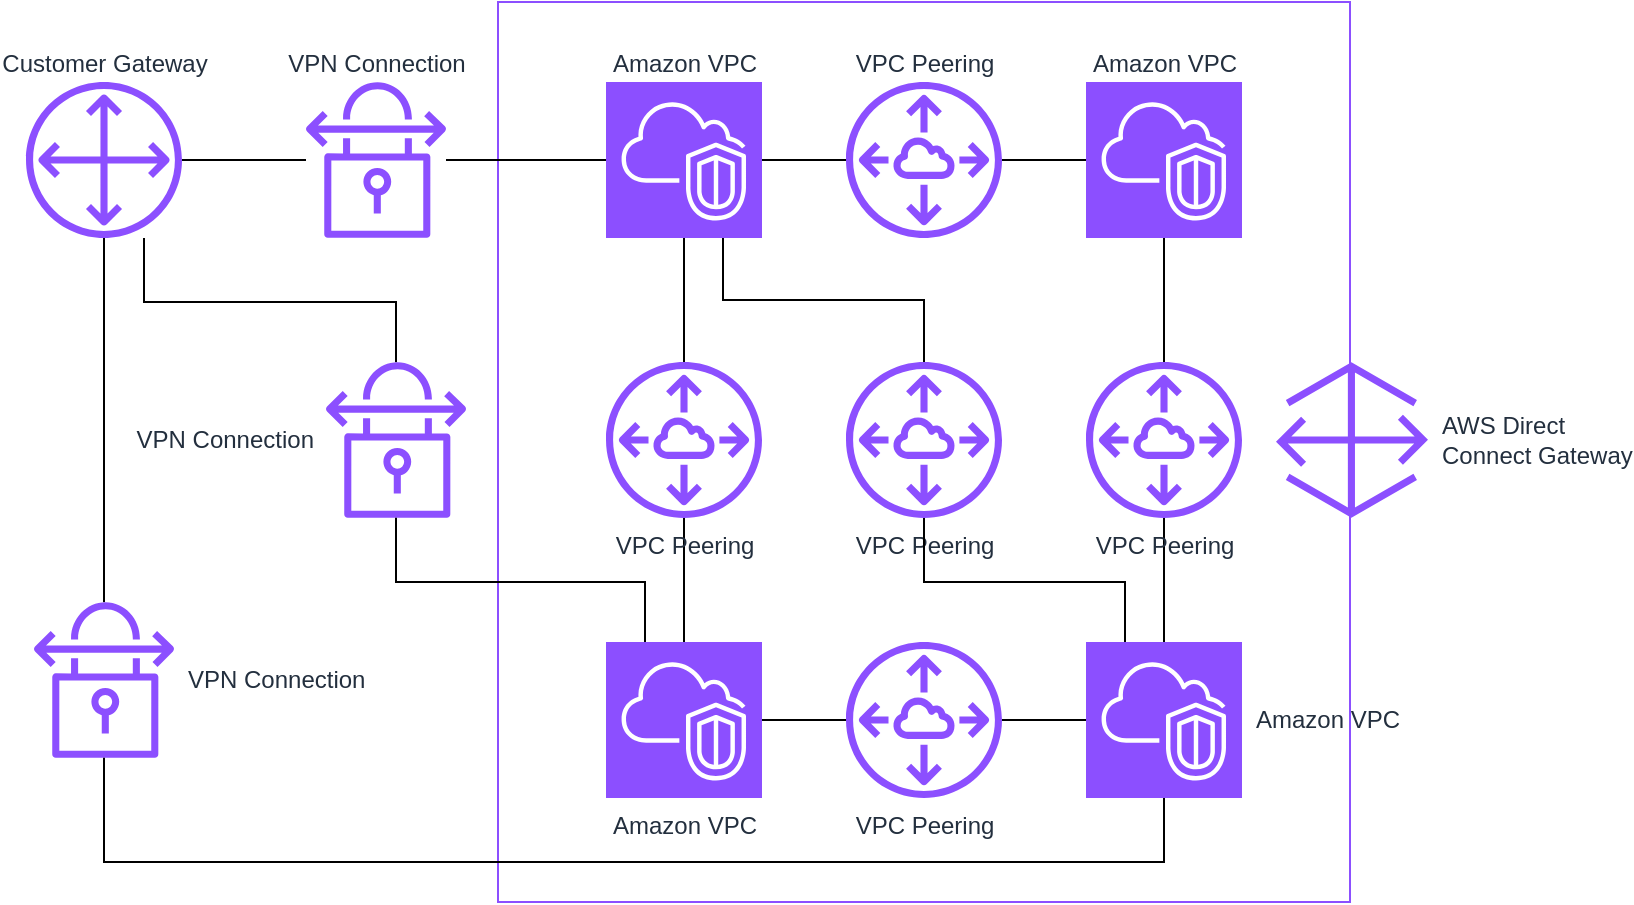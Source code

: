 <mxfile version="26.0.4">
  <diagram name="Page-1" id="gDoYgcQ9Nu7eMfL_YuPT">
    <mxGraphModel dx="1207" dy="1198" grid="1" gridSize="10" guides="1" tooltips="1" connect="1" arrows="1" fold="1" page="1" pageScale="1" pageWidth="850" pageHeight="1100" math="0" shadow="0">
      <root>
        <mxCell id="0" />
        <mxCell id="1" parent="0" />
        <mxCell id="VpSIu1IdcWAd6uE_X6uR-33" value="" style="rounded=0;whiteSpace=wrap;html=1;fillColor=none;strokeColor=#8C4FFF;" vertex="1" parent="1">
          <mxGeometry x="256" y="710" width="426" height="450" as="geometry" />
        </mxCell>
        <mxCell id="VpSIu1IdcWAd6uE_X6uR-48" style="edgeStyle=orthogonalEdgeStyle;rounded=0;orthogonalLoop=1;jettySize=auto;html=1;endArrow=none;endFill=0;" edge="1" parent="1" source="VpSIu1IdcWAd6uE_X6uR-18" target="VpSIu1IdcWAd6uE_X6uR-19">
          <mxGeometry relative="1" as="geometry" />
        </mxCell>
        <mxCell id="VpSIu1IdcWAd6uE_X6uR-50" style="edgeStyle=orthogonalEdgeStyle;rounded=0;orthogonalLoop=1;jettySize=auto;html=1;endArrow=none;endFill=0;" edge="1" parent="1" source="VpSIu1IdcWAd6uE_X6uR-18" target="VpSIu1IdcWAd6uE_X6uR-29">
          <mxGeometry relative="1" as="geometry">
            <Array as="points">
              <mxPoint x="79" y="860" />
              <mxPoint x="205" y="860" />
            </Array>
          </mxGeometry>
        </mxCell>
        <mxCell id="VpSIu1IdcWAd6uE_X6uR-53" style="edgeStyle=orthogonalEdgeStyle;rounded=0;orthogonalLoop=1;jettySize=auto;html=1;endArrow=none;endFill=0;" edge="1" parent="1" source="VpSIu1IdcWAd6uE_X6uR-18" target="VpSIu1IdcWAd6uE_X6uR-30">
          <mxGeometry relative="1" as="geometry" />
        </mxCell>
        <mxCell id="VpSIu1IdcWAd6uE_X6uR-18" value="Customer Gateway" style="sketch=0;outlineConnect=0;fontColor=#232F3E;gradientColor=none;fillColor=#8C4FFF;strokeColor=none;dashed=0;verticalLabelPosition=top;verticalAlign=bottom;align=center;html=1;fontSize=12;fontStyle=0;aspect=fixed;pointerEvents=1;shape=mxgraph.aws4.customer_gateway;labelPosition=center;" vertex="1" parent="1">
          <mxGeometry x="20" y="750" width="78" height="78" as="geometry" />
        </mxCell>
        <mxCell id="VpSIu1IdcWAd6uE_X6uR-49" style="edgeStyle=orthogonalEdgeStyle;rounded=0;orthogonalLoop=1;jettySize=auto;html=1;endArrow=none;endFill=0;" edge="1" parent="1" source="VpSIu1IdcWAd6uE_X6uR-19" target="VpSIu1IdcWAd6uE_X6uR-20">
          <mxGeometry relative="1" as="geometry" />
        </mxCell>
        <mxCell id="VpSIu1IdcWAd6uE_X6uR-19" value="VPN Connection" style="sketch=0;outlineConnect=0;fontColor=#232F3E;gradientColor=none;fillColor=#8C4FFF;strokeColor=none;dashed=0;verticalLabelPosition=top;verticalAlign=bottom;align=center;html=1;fontSize=12;fontStyle=0;aspect=fixed;pointerEvents=1;shape=mxgraph.aws4.vpn_connection;labelPosition=center;spacingRight=0;" vertex="1" parent="1">
          <mxGeometry x="160" y="750" width="70" height="78" as="geometry" />
        </mxCell>
        <mxCell id="VpSIu1IdcWAd6uE_X6uR-36" style="edgeStyle=orthogonalEdgeStyle;rounded=0;orthogonalLoop=1;jettySize=auto;html=1;endArrow=none;endFill=0;" edge="1" parent="1" source="VpSIu1IdcWAd6uE_X6uR-20" target="VpSIu1IdcWAd6uE_X6uR-21">
          <mxGeometry relative="1" as="geometry" />
        </mxCell>
        <mxCell id="VpSIu1IdcWAd6uE_X6uR-46" style="edgeStyle=orthogonalEdgeStyle;rounded=0;orthogonalLoop=1;jettySize=auto;html=1;endArrow=none;endFill=0;" edge="1" parent="1" source="VpSIu1IdcWAd6uE_X6uR-20" target="VpSIu1IdcWAd6uE_X6uR-23">
          <mxGeometry relative="1" as="geometry" />
        </mxCell>
        <mxCell id="VpSIu1IdcWAd6uE_X6uR-47" style="edgeStyle=orthogonalEdgeStyle;rounded=0;orthogonalLoop=1;jettySize=auto;html=1;exitX=0.75;exitY=1;exitDx=0;exitDy=0;exitPerimeter=0;endArrow=none;endFill=0;" edge="1" parent="1" source="VpSIu1IdcWAd6uE_X6uR-20" target="VpSIu1IdcWAd6uE_X6uR-24">
          <mxGeometry relative="1" as="geometry" />
        </mxCell>
        <mxCell id="VpSIu1IdcWAd6uE_X6uR-20" value="Amazon VPC" style="sketch=0;points=[[0,0,0],[0.25,0,0],[0.5,0,0],[0.75,0,0],[1,0,0],[0,1,0],[0.25,1,0],[0.5,1,0],[0.75,1,0],[1,1,0],[0,0.25,0],[0,0.5,0],[0,0.75,0],[1,0.25,0],[1,0.5,0],[1,0.75,0]];outlineConnect=0;fontColor=#232F3E;fillColor=#8C4FFF;strokeColor=#ffffff;dashed=0;verticalLabelPosition=top;verticalAlign=bottom;align=center;html=1;fontSize=12;fontStyle=0;aspect=fixed;shape=mxgraph.aws4.resourceIcon;resIcon=mxgraph.aws4.vpc;labelPosition=center;" vertex="1" parent="1">
          <mxGeometry x="310" y="750" width="78" height="78" as="geometry" />
        </mxCell>
        <mxCell id="VpSIu1IdcWAd6uE_X6uR-37" style="edgeStyle=orthogonalEdgeStyle;rounded=0;orthogonalLoop=1;jettySize=auto;html=1;endArrow=none;endFill=0;" edge="1" parent="1" source="VpSIu1IdcWAd6uE_X6uR-21" target="VpSIu1IdcWAd6uE_X6uR-22">
          <mxGeometry relative="1" as="geometry" />
        </mxCell>
        <mxCell id="VpSIu1IdcWAd6uE_X6uR-21" value="VPC Peering" style="sketch=0;outlineConnect=0;fontColor=#232F3E;gradientColor=none;fillColor=#8C4FFF;strokeColor=none;dashed=0;verticalLabelPosition=top;verticalAlign=bottom;align=center;html=1;fontSize=12;fontStyle=0;aspect=fixed;pointerEvents=1;shape=mxgraph.aws4.peering;labelPosition=center;" vertex="1" parent="1">
          <mxGeometry x="430" y="750" width="78" height="78" as="geometry" />
        </mxCell>
        <mxCell id="VpSIu1IdcWAd6uE_X6uR-38" style="edgeStyle=orthogonalEdgeStyle;rounded=0;orthogonalLoop=1;jettySize=auto;html=1;endArrow=none;endFill=0;" edge="1" parent="1" source="VpSIu1IdcWAd6uE_X6uR-22" target="VpSIu1IdcWAd6uE_X6uR-25">
          <mxGeometry relative="1" as="geometry" />
        </mxCell>
        <mxCell id="VpSIu1IdcWAd6uE_X6uR-22" value="Amazon VPC" style="sketch=0;points=[[0,0,0],[0.25,0,0],[0.5,0,0],[0.75,0,0],[1,0,0],[0,1,0],[0.25,1,0],[0.5,1,0],[0.75,1,0],[1,1,0],[0,0.25,0],[0,0.5,0],[0,0.75,0],[1,0.25,0],[1,0.5,0],[1,0.75,0]];outlineConnect=0;fontColor=#232F3E;fillColor=#8C4FFF;strokeColor=#ffffff;dashed=0;verticalLabelPosition=top;verticalAlign=bottom;align=center;html=1;fontSize=12;fontStyle=0;aspect=fixed;shape=mxgraph.aws4.resourceIcon;resIcon=mxgraph.aws4.vpc;labelPosition=center;" vertex="1" parent="1">
          <mxGeometry x="550" y="750" width="78" height="78" as="geometry" />
        </mxCell>
        <mxCell id="VpSIu1IdcWAd6uE_X6uR-45" style="edgeStyle=orthogonalEdgeStyle;rounded=0;orthogonalLoop=1;jettySize=auto;html=1;endArrow=none;endFill=0;" edge="1" parent="1" source="VpSIu1IdcWAd6uE_X6uR-23" target="VpSIu1IdcWAd6uE_X6uR-26">
          <mxGeometry relative="1" as="geometry" />
        </mxCell>
        <mxCell id="VpSIu1IdcWAd6uE_X6uR-23" value="VPC Peering" style="sketch=0;outlineConnect=0;fontColor=#232F3E;gradientColor=none;fillColor=#8C4FFF;strokeColor=none;dashed=0;verticalLabelPosition=bottom;verticalAlign=top;align=center;html=1;fontSize=12;fontStyle=0;aspect=fixed;pointerEvents=1;shape=mxgraph.aws4.peering;" vertex="1" parent="1">
          <mxGeometry x="310" y="890" width="78" height="78" as="geometry" />
        </mxCell>
        <mxCell id="VpSIu1IdcWAd6uE_X6uR-24" value="VPC Peering" style="sketch=0;outlineConnect=0;fontColor=#232F3E;gradientColor=none;fillColor=#8C4FFF;strokeColor=none;dashed=0;verticalLabelPosition=bottom;verticalAlign=top;align=center;html=1;fontSize=12;fontStyle=0;aspect=fixed;pointerEvents=1;shape=mxgraph.aws4.peering;" vertex="1" parent="1">
          <mxGeometry x="430" y="890" width="78" height="78" as="geometry" />
        </mxCell>
        <mxCell id="VpSIu1IdcWAd6uE_X6uR-39" style="edgeStyle=orthogonalEdgeStyle;rounded=0;orthogonalLoop=1;jettySize=auto;html=1;endArrow=none;endFill=0;" edge="1" parent="1" source="VpSIu1IdcWAd6uE_X6uR-25" target="VpSIu1IdcWAd6uE_X6uR-28">
          <mxGeometry relative="1" as="geometry" />
        </mxCell>
        <mxCell id="VpSIu1IdcWAd6uE_X6uR-25" value="VPC Peering" style="sketch=0;outlineConnect=0;fontColor=#232F3E;gradientColor=none;fillColor=#8C4FFF;strokeColor=none;dashed=0;verticalLabelPosition=bottom;verticalAlign=top;align=center;html=1;fontSize=12;fontStyle=0;aspect=fixed;pointerEvents=1;shape=mxgraph.aws4.peering;" vertex="1" parent="1">
          <mxGeometry x="550" y="890" width="78" height="78" as="geometry" />
        </mxCell>
        <mxCell id="VpSIu1IdcWAd6uE_X6uR-44" style="edgeStyle=orthogonalEdgeStyle;rounded=0;orthogonalLoop=1;jettySize=auto;html=1;endArrow=none;endFill=0;" edge="1" parent="1" source="VpSIu1IdcWAd6uE_X6uR-26" target="VpSIu1IdcWAd6uE_X6uR-27">
          <mxGeometry relative="1" as="geometry" />
        </mxCell>
        <mxCell id="VpSIu1IdcWAd6uE_X6uR-26" value="Amazon VPC" style="sketch=0;points=[[0,0,0],[0.25,0,0],[0.5,0,0],[0.75,0,0],[1,0,0],[0,1,0],[0.25,1,0],[0.5,1,0],[0.75,1,0],[1,1,0],[0,0.25,0],[0,0.5,0],[0,0.75,0],[1,0.25,0],[1,0.5,0],[1,0.75,0]];outlineConnect=0;fontColor=#232F3E;fillColor=#8C4FFF;strokeColor=#ffffff;dashed=0;verticalLabelPosition=bottom;verticalAlign=top;align=center;html=1;fontSize=12;fontStyle=0;aspect=fixed;shape=mxgraph.aws4.resourceIcon;resIcon=mxgraph.aws4.vpc;" vertex="1" parent="1">
          <mxGeometry x="310" y="1030" width="78" height="78" as="geometry" />
        </mxCell>
        <mxCell id="VpSIu1IdcWAd6uE_X6uR-43" style="edgeStyle=orthogonalEdgeStyle;rounded=0;orthogonalLoop=1;jettySize=auto;html=1;endArrow=none;endFill=0;" edge="1" parent="1" source="VpSIu1IdcWAd6uE_X6uR-27" target="VpSIu1IdcWAd6uE_X6uR-28">
          <mxGeometry relative="1" as="geometry" />
        </mxCell>
        <mxCell id="VpSIu1IdcWAd6uE_X6uR-27" value="VPC Peering" style="sketch=0;outlineConnect=0;fontColor=#232F3E;gradientColor=none;fillColor=#8C4FFF;strokeColor=none;dashed=0;verticalLabelPosition=bottom;verticalAlign=top;align=center;html=1;fontSize=12;fontStyle=0;aspect=fixed;pointerEvents=1;shape=mxgraph.aws4.peering;" vertex="1" parent="1">
          <mxGeometry x="430" y="1030" width="78" height="78" as="geometry" />
        </mxCell>
        <mxCell id="VpSIu1IdcWAd6uE_X6uR-28" value="Amazon VPC" style="sketch=0;points=[[0,0,0],[0.25,0,0],[0.5,0,0],[0.75,0,0],[1,0,0],[0,1,0],[0.25,1,0],[0.5,1,0],[0.75,1,0],[1,1,0],[0,0.25,0],[0,0.5,0],[0,0.75,0],[1,0.25,0],[1,0.5,0],[1,0.75,0]];outlineConnect=0;fontColor=#232F3E;fillColor=#8C4FFF;strokeColor=#ffffff;dashed=0;verticalLabelPosition=middle;verticalAlign=middle;align=left;html=1;fontSize=12;fontStyle=0;aspect=fixed;shape=mxgraph.aws4.resourceIcon;resIcon=mxgraph.aws4.vpc;labelPosition=right;spacingLeft=5;" vertex="1" parent="1">
          <mxGeometry x="550" y="1030" width="78" height="78" as="geometry" />
        </mxCell>
        <mxCell id="VpSIu1IdcWAd6uE_X6uR-29" value="VPN Connection" style="sketch=0;outlineConnect=0;fontColor=#232F3E;gradientColor=none;fillColor=#8C4FFF;strokeColor=none;dashed=0;verticalLabelPosition=middle;verticalAlign=middle;align=right;html=1;fontSize=12;fontStyle=0;aspect=fixed;pointerEvents=1;shape=mxgraph.aws4.vpn_connection;labelPosition=left;spacingRight=5;" vertex="1" parent="1">
          <mxGeometry x="170" y="890" width="70" height="78" as="geometry" />
        </mxCell>
        <mxCell id="VpSIu1IdcWAd6uE_X6uR-30" value="VPN Connection" style="sketch=0;outlineConnect=0;fontColor=#232F3E;gradientColor=none;fillColor=#8C4FFF;strokeColor=none;dashed=0;verticalLabelPosition=middle;verticalAlign=middle;align=left;html=1;fontSize=12;fontStyle=0;aspect=fixed;pointerEvents=1;shape=mxgraph.aws4.vpn_connection;labelPosition=right;spacingRight=0;spacingLeft=5;" vertex="1" parent="1">
          <mxGeometry x="24" y="1010" width="70" height="78" as="geometry" />
        </mxCell>
        <mxCell id="VpSIu1IdcWAd6uE_X6uR-32" value="AWS Direct&lt;div&gt;Connect Gateway&lt;/div&gt;" style="sketch=0;outlineConnect=0;fontColor=#232F3E;gradientColor=none;fillColor=#8C4FFF;strokeColor=none;dashed=0;verticalLabelPosition=middle;verticalAlign=middle;align=left;html=1;fontSize=12;fontStyle=0;aspect=fixed;pointerEvents=1;shape=mxgraph.aws4.gateway;labelPosition=right;spacingLeft=5;" vertex="1" parent="1">
          <mxGeometry x="645" y="890" width="76" height="78" as="geometry" />
        </mxCell>
        <mxCell id="VpSIu1IdcWAd6uE_X6uR-42" style="edgeStyle=orthogonalEdgeStyle;rounded=0;orthogonalLoop=1;jettySize=auto;html=1;entryX=0.25;entryY=0;entryDx=0;entryDy=0;entryPerimeter=0;endArrow=none;endFill=0;" edge="1" parent="1" source="VpSIu1IdcWAd6uE_X6uR-24" target="VpSIu1IdcWAd6uE_X6uR-28">
          <mxGeometry relative="1" as="geometry">
            <Array as="points">
              <mxPoint x="469" y="1000" />
              <mxPoint x="570" y="1000" />
            </Array>
          </mxGeometry>
        </mxCell>
        <mxCell id="VpSIu1IdcWAd6uE_X6uR-51" style="edgeStyle=orthogonalEdgeStyle;rounded=0;orthogonalLoop=1;jettySize=auto;html=1;entryX=0.25;entryY=0;entryDx=0;entryDy=0;entryPerimeter=0;endArrow=none;endFill=0;" edge="1" parent="1" source="VpSIu1IdcWAd6uE_X6uR-29" target="VpSIu1IdcWAd6uE_X6uR-26">
          <mxGeometry relative="1" as="geometry">
            <Array as="points">
              <mxPoint x="205" y="1000" />
              <mxPoint x="330" y="1000" />
            </Array>
          </mxGeometry>
        </mxCell>
        <mxCell id="VpSIu1IdcWAd6uE_X6uR-52" style="edgeStyle=orthogonalEdgeStyle;rounded=0;orthogonalLoop=1;jettySize=auto;html=1;entryX=0.5;entryY=1;entryDx=0;entryDy=0;entryPerimeter=0;endArrow=none;endFill=0;" edge="1" parent="1" source="VpSIu1IdcWAd6uE_X6uR-30" target="VpSIu1IdcWAd6uE_X6uR-28">
          <mxGeometry relative="1" as="geometry">
            <Array as="points">
              <mxPoint x="59" y="1140" />
              <mxPoint x="589" y="1140" />
            </Array>
          </mxGeometry>
        </mxCell>
      </root>
    </mxGraphModel>
  </diagram>
</mxfile>
